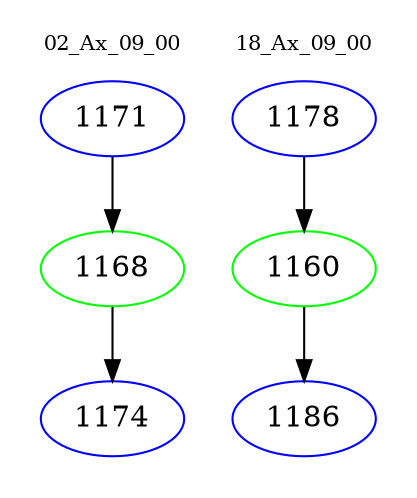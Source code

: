 digraph{
subgraph cluster_0 {
color = white
label = "02_Ax_09_00";
fontsize=10;
T0_1171 [label="1171", color="blue"]
T0_1171 -> T0_1168 [color="black"]
T0_1168 [label="1168", color="green"]
T0_1168 -> T0_1174 [color="black"]
T0_1174 [label="1174", color="blue"]
}
subgraph cluster_1 {
color = white
label = "18_Ax_09_00";
fontsize=10;
T1_1178 [label="1178", color="blue"]
T1_1178 -> T1_1160 [color="black"]
T1_1160 [label="1160", color="green"]
T1_1160 -> T1_1186 [color="black"]
T1_1186 [label="1186", color="blue"]
}
}
